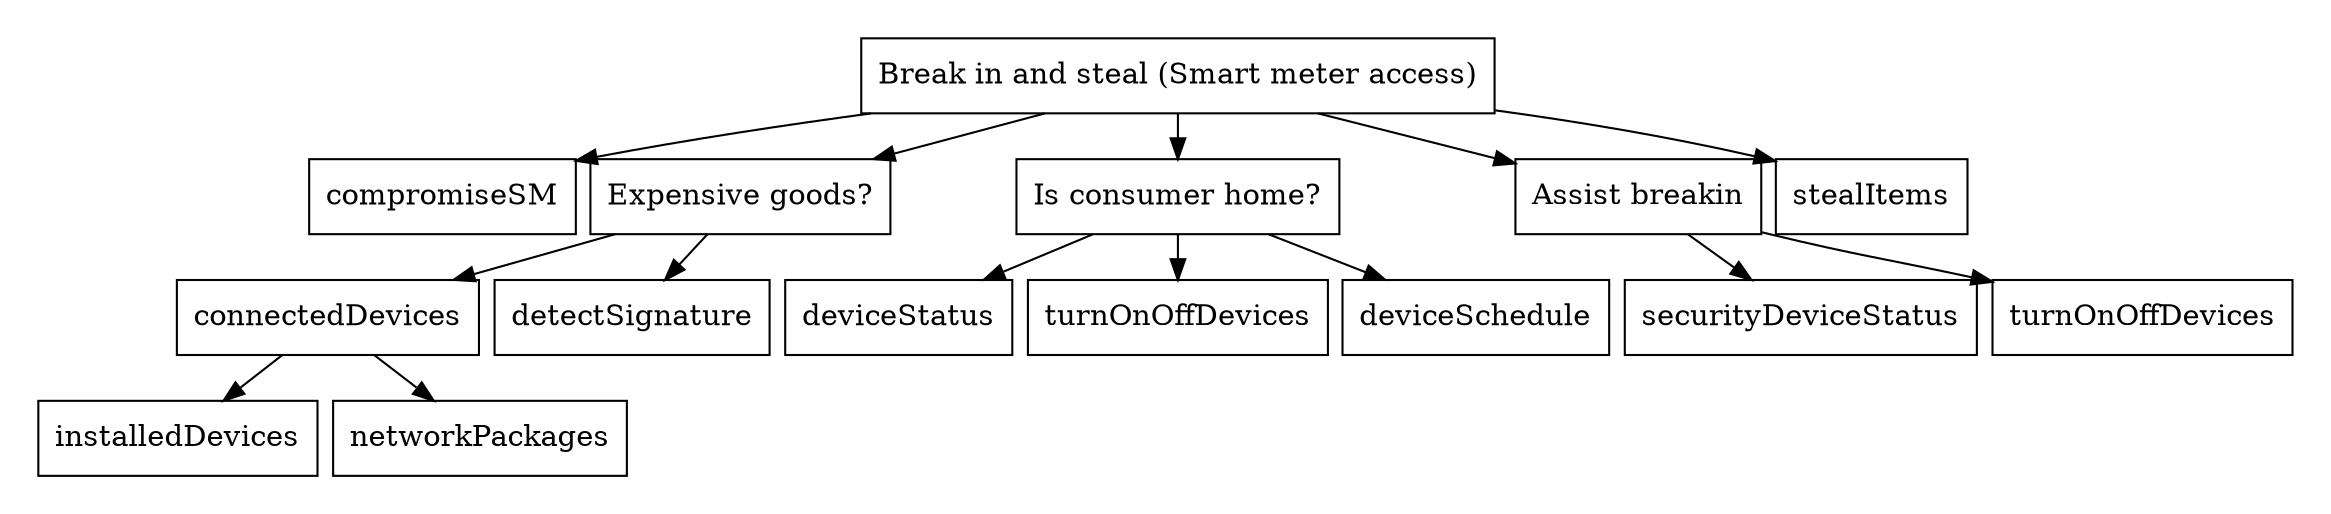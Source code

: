digraph G {

 graph[ center=true, margin=0.2, nodesep=0.1, ranksep=0.3]
 node[ shape=rectangle]

root [label="Break in and steal (Smart meter access)", shape=AND];
compromiseSM;
goodstuff [label="Expensive goods?",shape=OR];
atHome [label="Is consumer home?",shape=OR];
breakIn [label="Break in"];

root -> compromiseSM;

root -> goodstuff;
connectedDevices[shape=OR];
goodstuff->connectedDevices;
connectedDevices->installedDevices
connectedDevices->networkPackages
goodstuff->detectSignature;

root -> atHome;
atHome -> deviceStatus;
atHome -> turnOnOffDevices;
atHome -> deviceSchedule;

breakIn[shape=OR, label="Assist breakin"]
root ->	breakIn;
breakIn -> securityDeviceStatus;
root -> stealItems;
turnOnOffDevices2[label="turnOnOffDevices"];
breakIn -> turnOnOffDevices2;
}